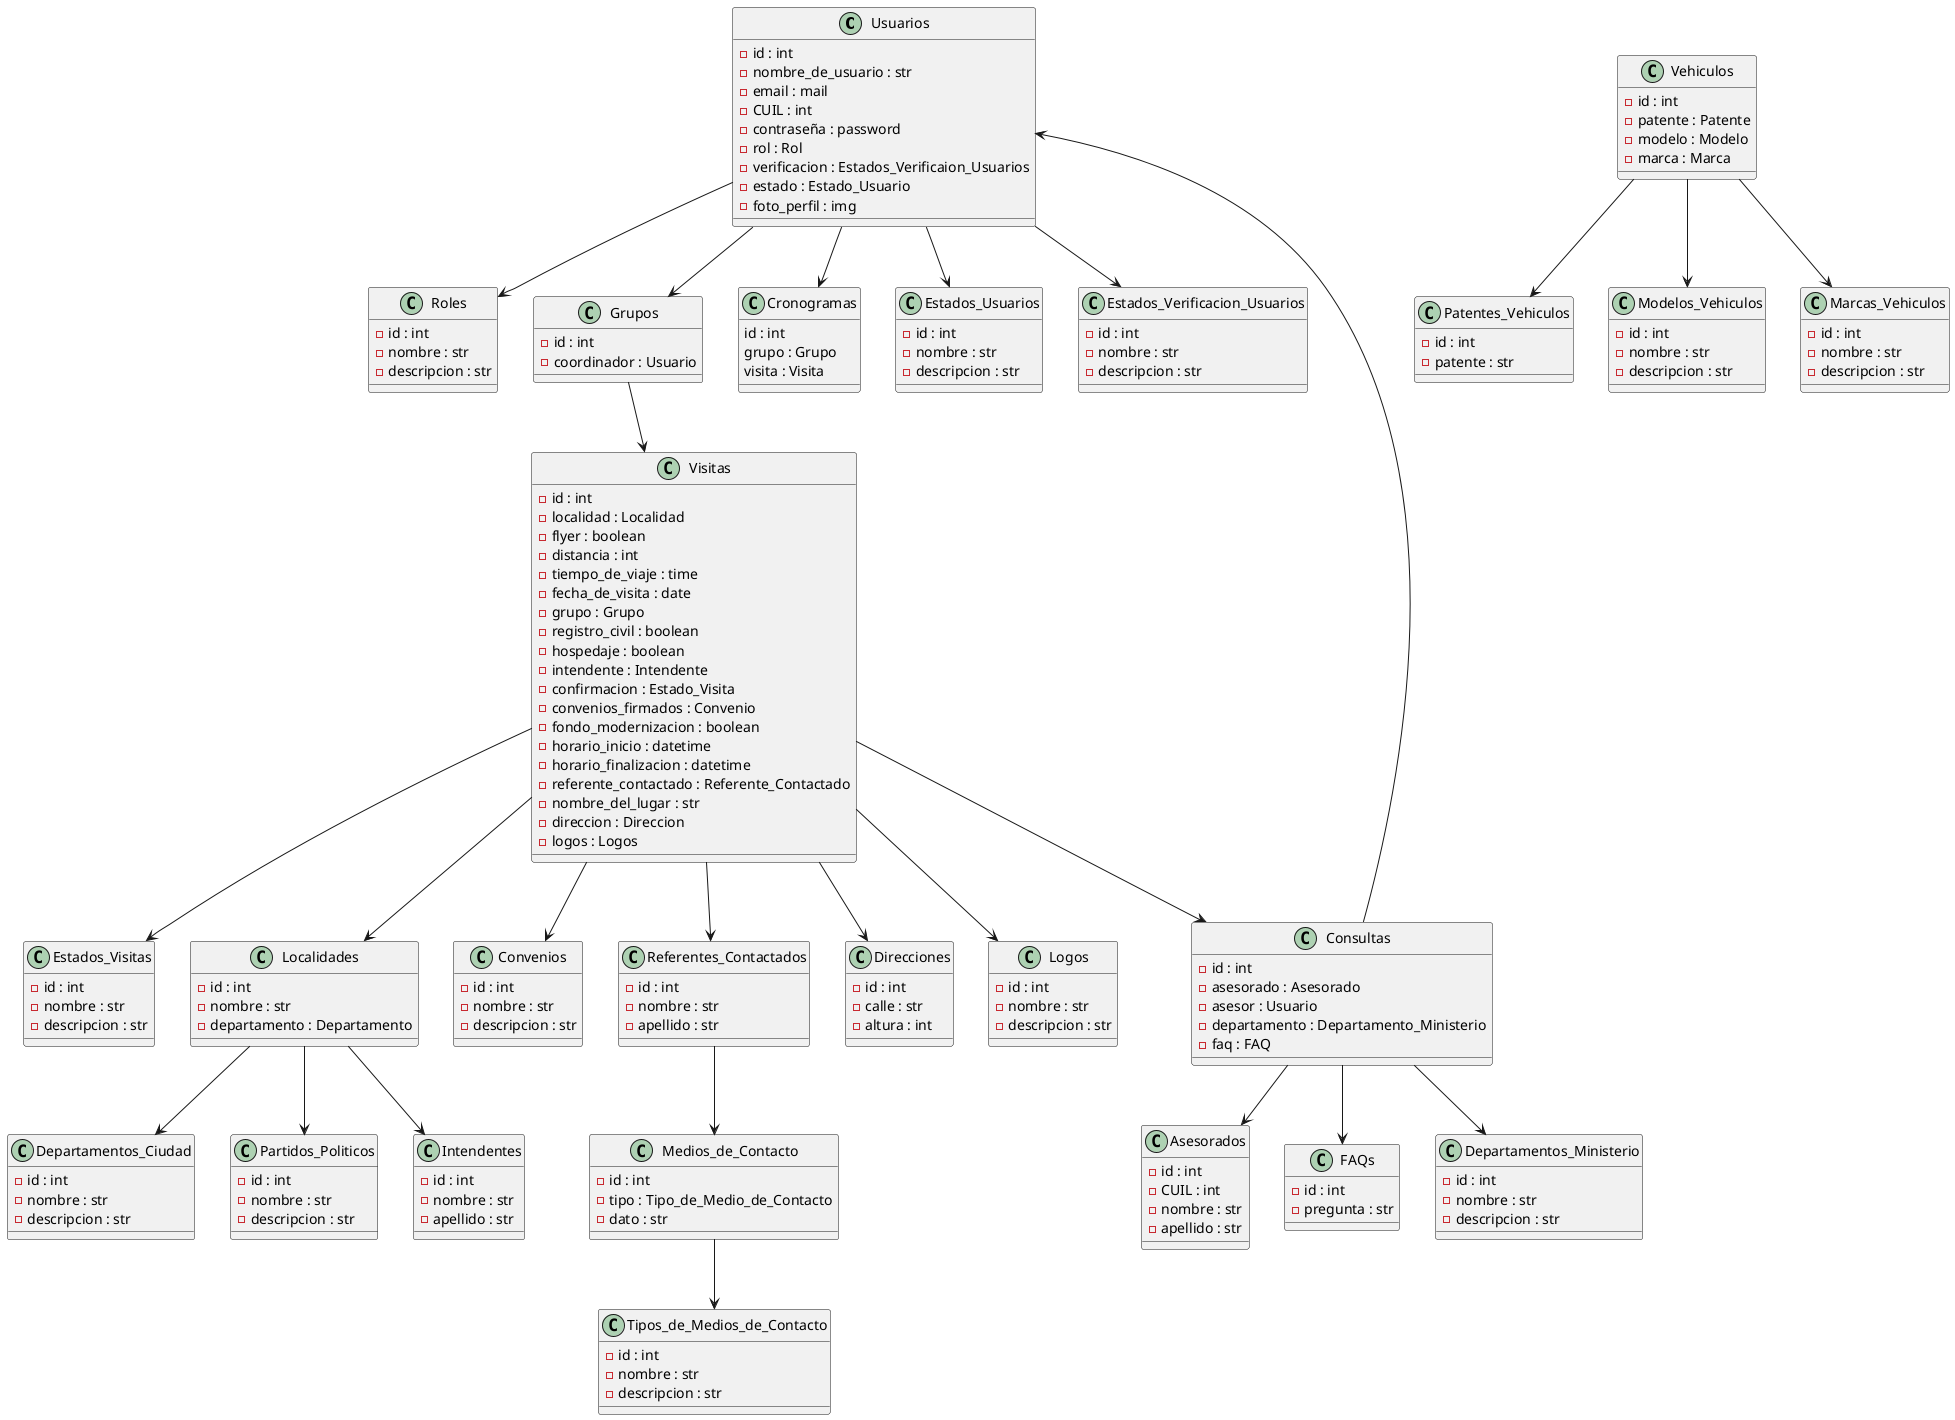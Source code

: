 @startuml Diagram

class Usuarios {
    -id : int
    -nombre_de_usuario : str
    -email : mail
    -CUIL : int
    -contraseña : password
    -rol : Rol
    -verificacion : Estados_Verificaion_Usuarios
    -estado : Estado_Usuario
    -foto_perfil : img
}

class Roles {
    -id : int
    -nombre : str
    -descripcion : str
}

class Visitas {
    -id : int
    -localidad : Localidad
    -flyer : boolean
    -distancia : int
    -tiempo_de_viaje : time
    -fecha_de_visita : date
    -grupo : Grupo
    -registro_civil : boolean
    -hospedaje : boolean
    -intendente : Intendente
    -confirmacion : Estado_Visita
    -convenios_firmados : Convenio
    -fondo_modernizacion : boolean
    -horario_inicio : datetime
    -horario_finalizacion : datetime
    -referente_contactado : Referente_Contactado
    -nombre_del_lugar : str
    -direccion : Direccion
    -logos : Logos
}

class Grupos {
    -id : int
    -coordinador : Usuario
}

class Consultas {
    -id : int
    -asesorado : Asesorado
    -asesor : Usuario
    -departamento : Departamento_Ministerio
    -faq : FAQ
}

class Intendentes {
    -id : int
    -nombre : str
    -apellido : str
}

class Vehiculos {
    -id : int
    -patente : Patente
    -modelo : Modelo
    -marca : Marca
}

class Cronogramas {
    id : int
    grupo : Grupo
    visita : Visita
}

class Estados_Usuarios {
    -id : int
    -nombre : str
    -descripcion : str
}

class Estados_Verificacion_Usuarios {
    -id : int
    -nombre : str
    -descripcion : str
}

class Estados_Visitas {
    -id : int
    -nombre : str
    -descripcion : str
}

class Localidades {
    -id : int
    -nombre : str
    -departamento : Departamento
}

class Departamentos_Ministerio {
    -id : int
    -nombre : str
    -descripcion : str
}

class Departamentos_Ciudad {
    -id : int
    -nombre : str
    -descripcion : str
}

class Partidos_Politicos {
    -id : int
    -nombre : str
    -descripcion : str
}

class Medios_de_Contacto {
    -id : int
    -tipo : Tipo_de_Medio_de_Contacto
    -dato : str
}

class Tipos_de_Medios_de_Contacto {
    -id : int
    -nombre : str
    -descripcion : str
}

class Convenios {
    -id : int
    -nombre : str
    -descripcion : str
}

class Referentes_Contactados {
    -id : int
    -nombre : str
    -apellido : str
}

class Direcciones {
    -id : int
    -calle : str
    -altura : int
}

class Logos {
    -id : int
    -nombre : str
    -descripcion : str
}

class Asesorados {
    -id : int
    -CUIL : int
    -nombre : str
    -apellido : str
}

class FAQs {
    -id : int
    -pregunta : str
}

class Patentes_Vehiculos {
    -id : int
    -patente : str
}

class Modelos_Vehiculos {
    -id : int
    -nombre : str
    -descripcion : str
}

class Marcas_Vehiculos {
    -id : int
    -nombre : str
    -descripcion : str
}


Usuarios --> Roles
Usuarios --> Grupos
Usuarios --> Estados_Usuarios
Usuarios --> Estados_Verificacion_Usuarios
Usuarios --> Cronogramas
Grupos --> Visitas
Visitas --> Consultas
Visitas --> Localidades
Visitas --> Estados_Visitas
Visitas --> Referentes_Contactados
Visitas --> Convenios
Visitas --> Direcciones
Visitas --> Logos
Localidades --> Departamentos_Ciudad
Localidades --> Partidos_Politicos
Localidades --> Intendentes
Consultas --> FAQs
Consultas --> Usuarios
Consultas --> Asesorados
Consultas --> Departamentos_Ministerio
Referentes_Contactados --> Medios_de_Contacto
Medios_de_Contacto --> Tipos_de_Medios_de_Contacto
Vehiculos --> Patentes_Vehiculos
Vehiculos --> Modelos_Vehiculos
Vehiculos --> Marcas_Vehiculos

@enduml
